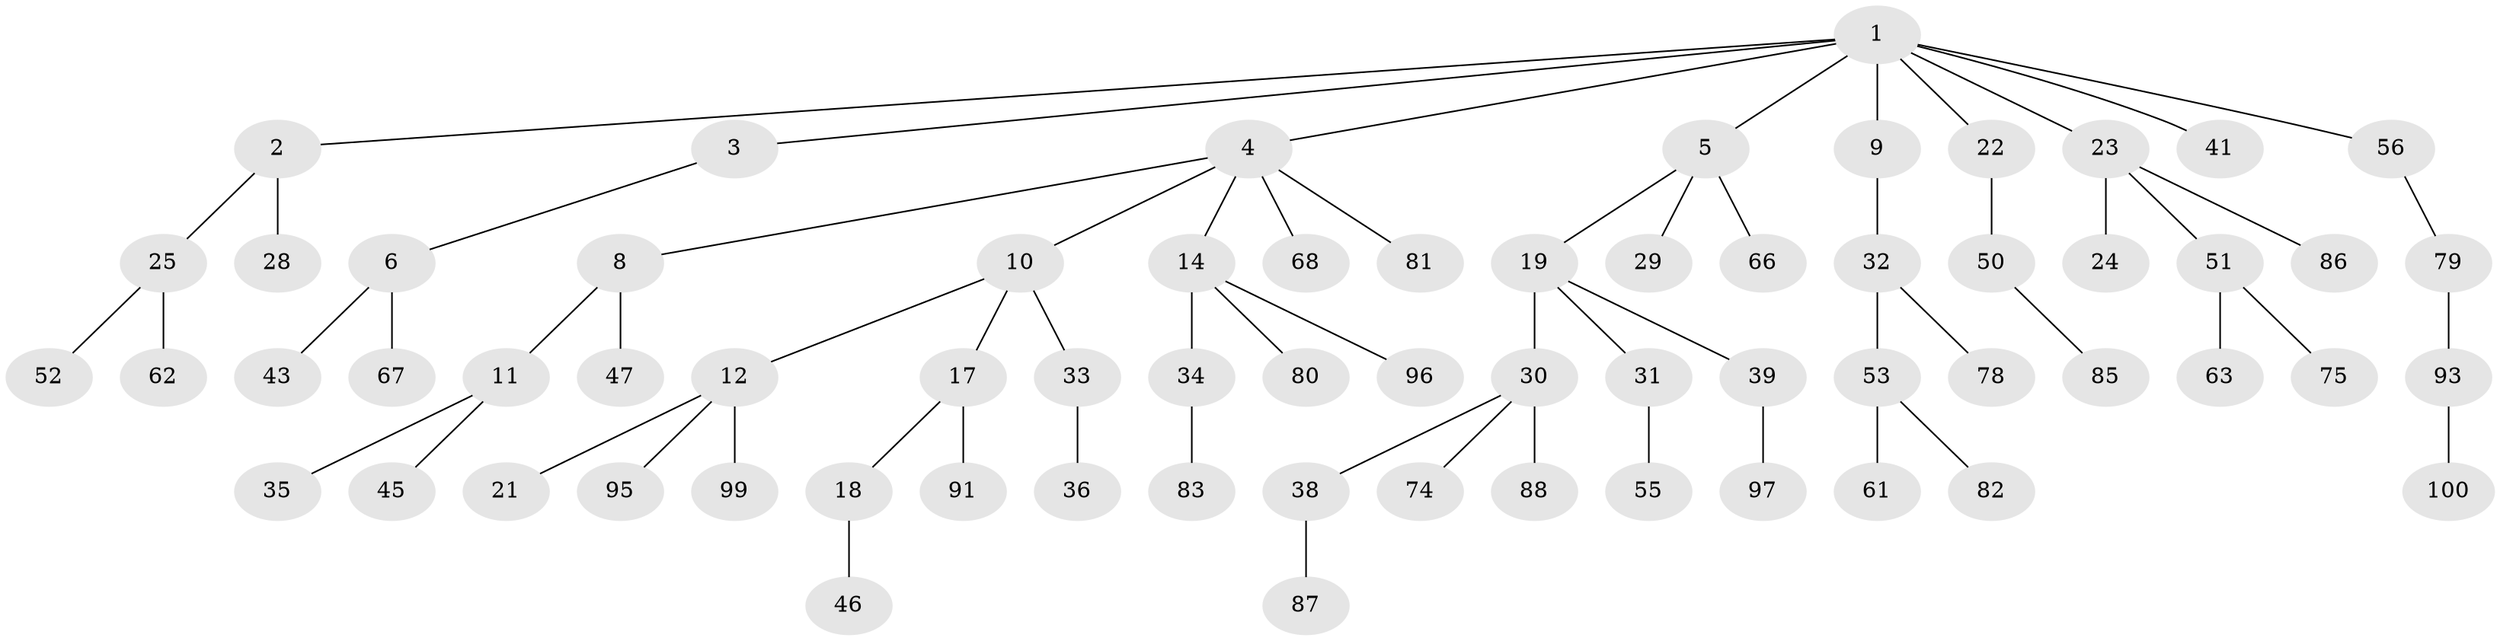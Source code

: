 // original degree distribution, {9: 0.01, 4: 0.11, 2: 0.32, 6: 0.01, 5: 0.03, 3: 0.04, 1: 0.48}
// Generated by graph-tools (version 1.1) at 2025/38/02/21/25 10:38:55]
// undirected, 67 vertices, 66 edges
graph export_dot {
graph [start="1"]
  node [color=gray90,style=filled];
  1 [super="+48"];
  2 [super="+20"];
  3;
  4 [super="+7"];
  5 [super="+13"];
  6 [super="+84"];
  8;
  9 [super="+15"];
  10;
  11 [super="+37"];
  12 [super="+58"];
  14 [super="+16"];
  17 [super="+27"];
  18;
  19 [super="+69"];
  21 [super="+44"];
  22 [super="+73"];
  23 [super="+26"];
  24 [super="+89"];
  25 [super="+76"];
  28 [super="+49"];
  29 [super="+54"];
  30 [super="+42"];
  31;
  32 [super="+71"];
  33;
  34 [super="+40"];
  35 [super="+77"];
  36;
  38 [super="+57"];
  39 [super="+65"];
  41;
  43 [super="+60"];
  45;
  46 [super="+94"];
  47;
  50 [super="+64"];
  51 [super="+59"];
  52;
  53 [super="+72"];
  55 [super="+90"];
  56;
  61;
  62;
  63;
  66 [super="+70"];
  67;
  68;
  74;
  75;
  78;
  79 [super="+92"];
  80 [super="+98"];
  81;
  82;
  83;
  85;
  86;
  87;
  88;
  91;
  93;
  95;
  96;
  97;
  99;
  100;
  1 -- 2;
  1 -- 3;
  1 -- 4;
  1 -- 5;
  1 -- 9;
  1 -- 22;
  1 -- 23;
  1 -- 41;
  1 -- 56;
  2 -- 25;
  2 -- 28;
  3 -- 6;
  4 -- 8;
  4 -- 10;
  4 -- 14;
  4 -- 81;
  4 -- 68;
  5 -- 19;
  5 -- 29;
  5 -- 66;
  6 -- 43;
  6 -- 67;
  8 -- 11;
  8 -- 47;
  9 -- 32;
  10 -- 12;
  10 -- 17;
  10 -- 33;
  11 -- 35;
  11 -- 45;
  12 -- 21;
  12 -- 95;
  12 -- 99;
  14 -- 34;
  14 -- 96;
  14 -- 80;
  17 -- 18;
  17 -- 91;
  18 -- 46;
  19 -- 30;
  19 -- 31;
  19 -- 39;
  22 -- 50;
  23 -- 24;
  23 -- 51;
  23 -- 86;
  25 -- 52;
  25 -- 62;
  30 -- 38;
  30 -- 74;
  30 -- 88;
  31 -- 55;
  32 -- 53;
  32 -- 78;
  33 -- 36;
  34 -- 83;
  38 -- 87;
  39 -- 97;
  50 -- 85;
  51 -- 63;
  51 -- 75;
  53 -- 61;
  53 -- 82;
  56 -- 79;
  79 -- 93;
  93 -- 100;
}
